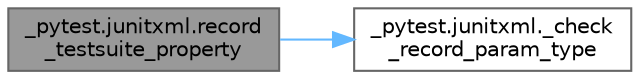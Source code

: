 digraph "_pytest.junitxml.record_testsuite_property"
{
 // LATEX_PDF_SIZE
  bgcolor="transparent";
  edge [fontname=Helvetica,fontsize=10,labelfontname=Helvetica,labelfontsize=10];
  node [fontname=Helvetica,fontsize=10,shape=box,height=0.2,width=0.4];
  rankdir="LR";
  Node1 [id="Node000001",label="_pytest.junitxml.record\l_testsuite_property",height=0.2,width=0.4,color="gray40", fillcolor="grey60", style="filled", fontcolor="black",tooltip=" "];
  Node1 -> Node2 [id="edge1_Node000001_Node000002",color="steelblue1",style="solid",tooltip=" "];
  Node2 [id="Node000002",label="_pytest.junitxml._check\l_record_param_type",height=0.2,width=0.4,color="grey40", fillcolor="white", style="filled",URL="$namespace__pytest_1_1junitxml.html#a6853b931559b039acf5c4de7e32fafb2",tooltip=" "];
}
